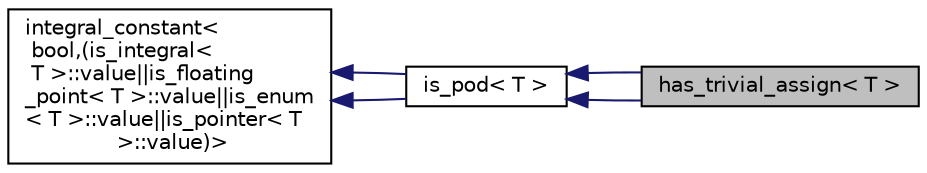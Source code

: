 digraph "has_trivial_assign&lt; T &gt;"
{
  edge [fontname="Helvetica",fontsize="10",labelfontname="Helvetica",labelfontsize="10"];
  node [fontname="Helvetica",fontsize="10",shape=record];
  rankdir="LR";
  Node1 [label="has_trivial_assign\< T \>",height=0.2,width=0.4,color="black", fillcolor="grey75", style="filled", fontcolor="black"];
  Node2 -> Node1 [dir="back",color="midnightblue",fontsize="10",style="solid"];
  Node2 [label="is_pod\< T \>",height=0.2,width=0.4,color="black", fillcolor="white", style="filled",URL="$structis__pod.html"];
  Node3 -> Node2 [dir="back",color="midnightblue",fontsize="10",style="solid"];
  Node3 [label="integral_constant\<\l bool,(is_integral\<\l T \>::value\|\|is_floating\l_point\< T \>::value\|\|is_enum\l\< T \>::value\|\|is_pointer\< T\l \>::value)\>",height=0.2,width=0.4,color="black", fillcolor="white", style="filled",URL="$structintegral__constant.html"];
  Node3 -> Node2 [dir="back",color="midnightblue",fontsize="10",style="solid"];
  Node2 -> Node1 [dir="back",color="midnightblue",fontsize="10",style="solid"];
}
